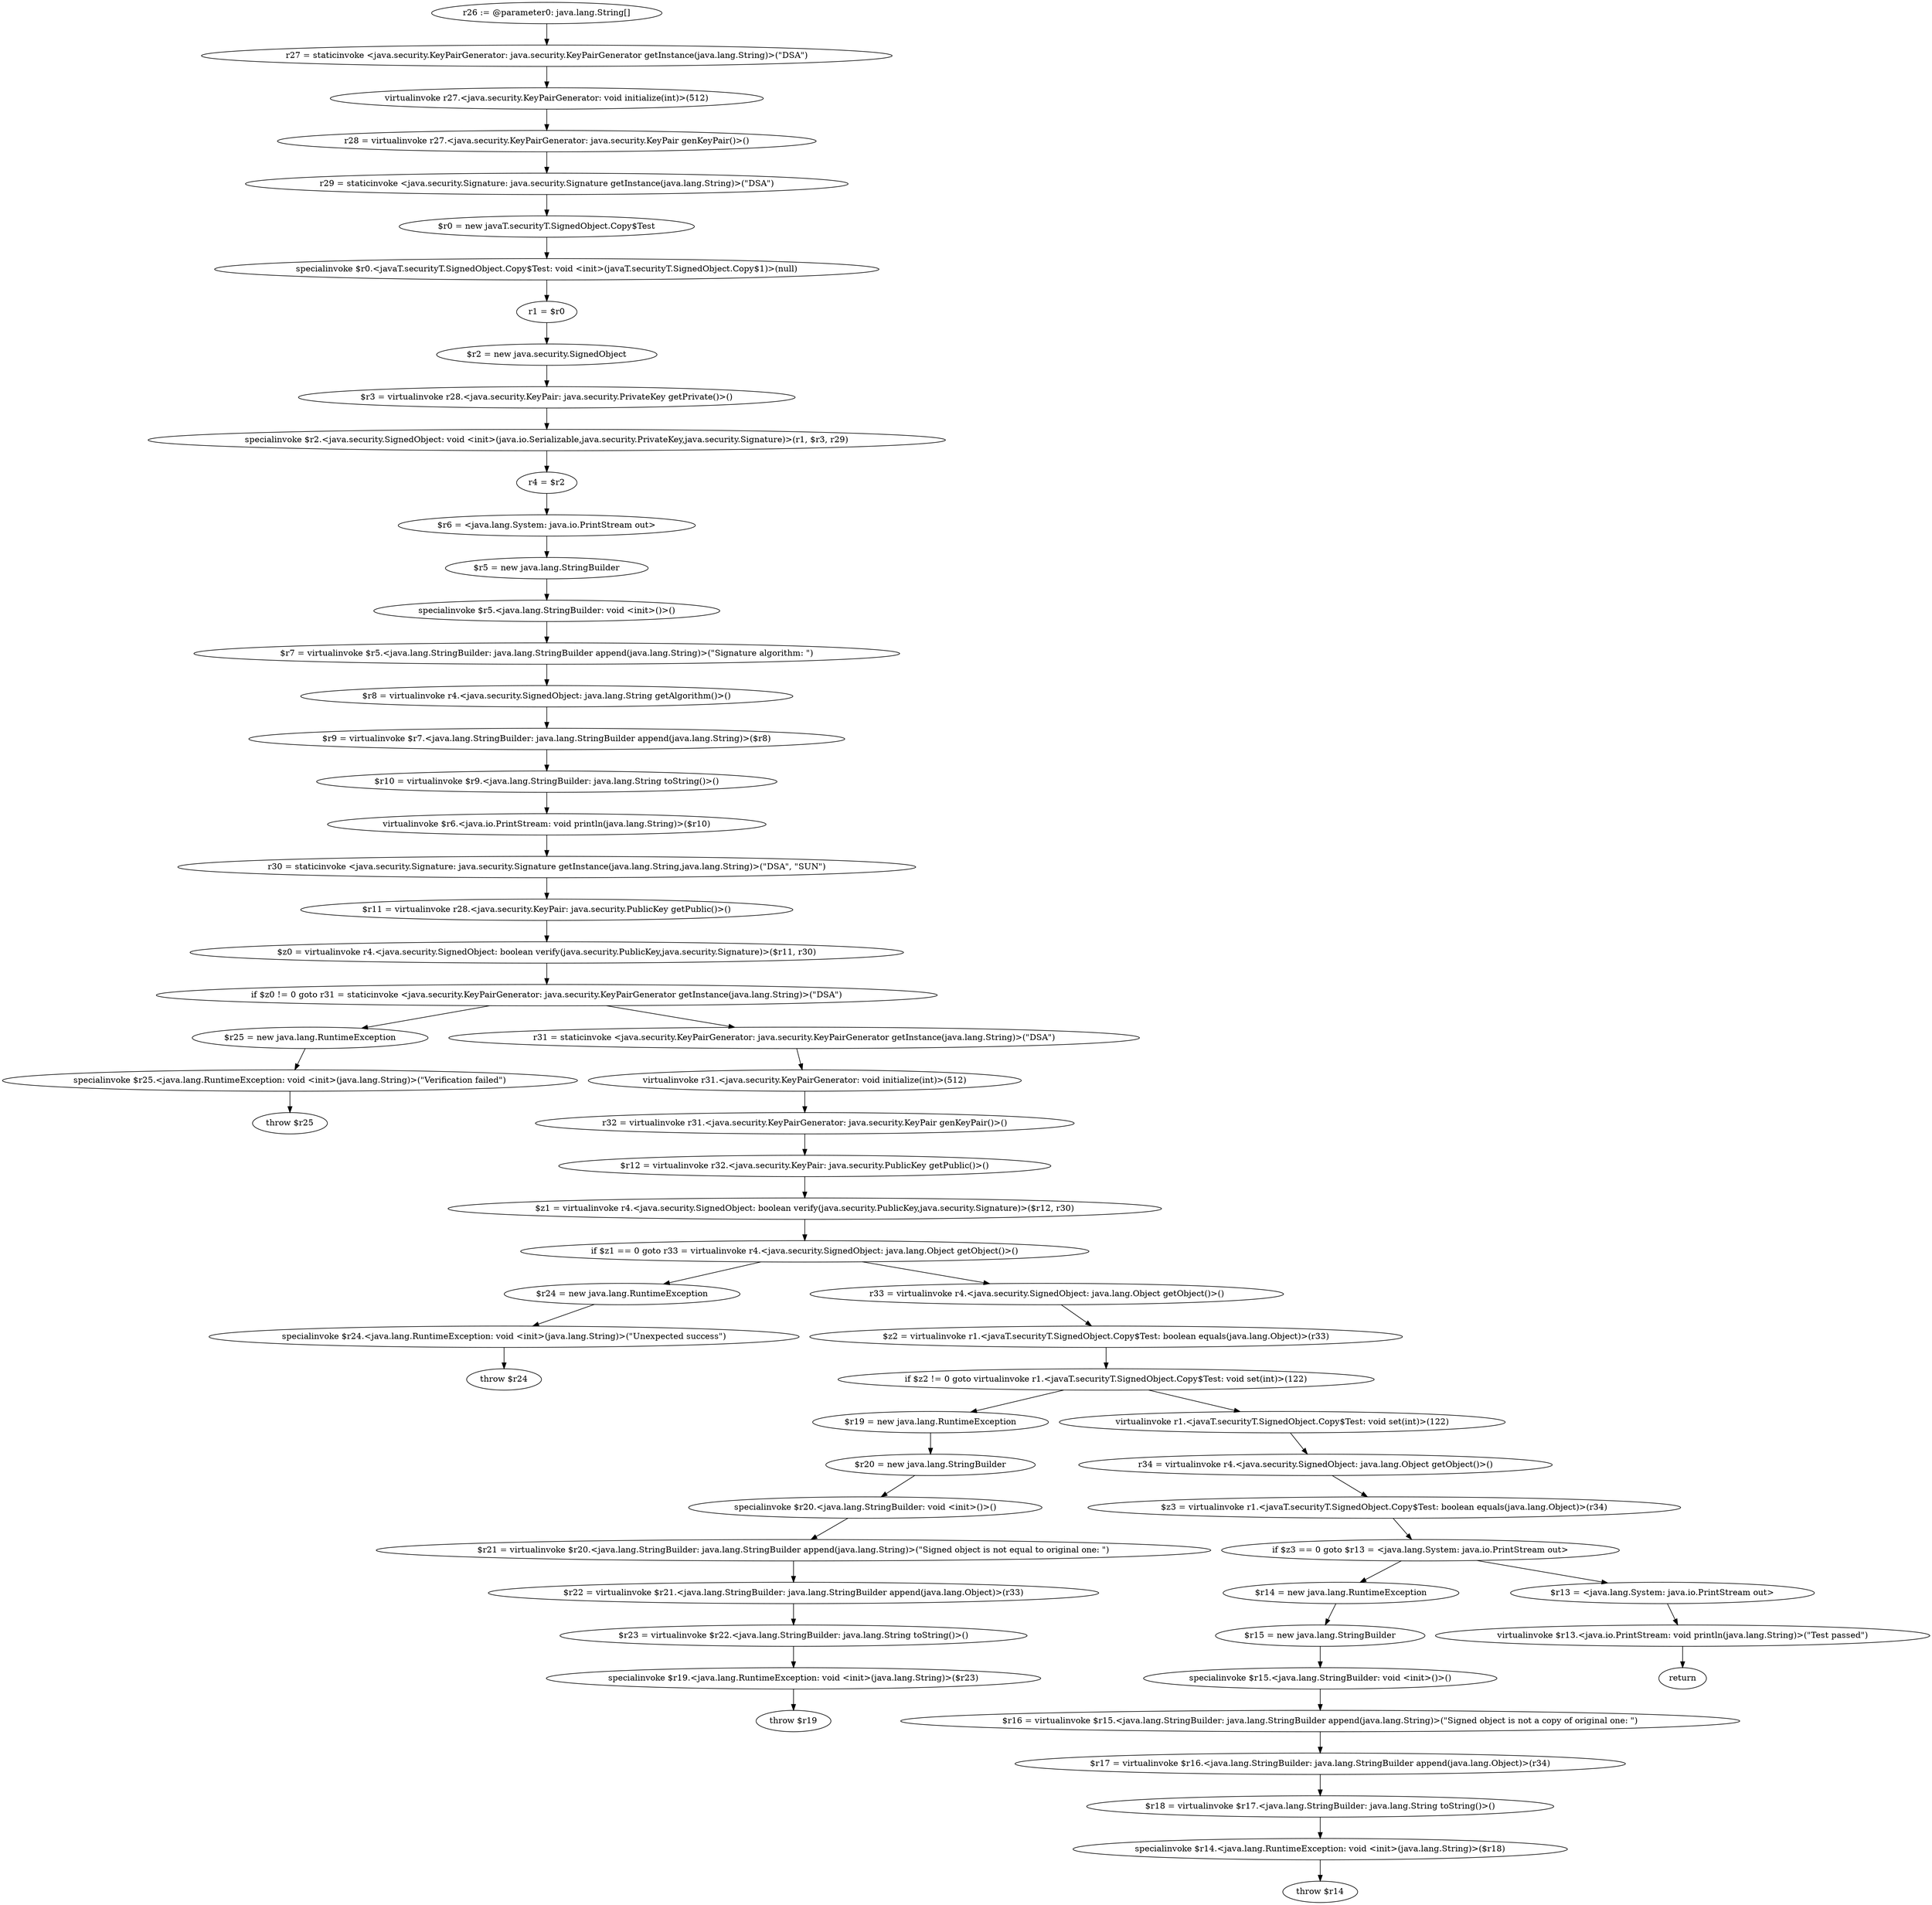 digraph "unitGraph" {
    "r26 := @parameter0: java.lang.String[]"
    "r27 = staticinvoke <java.security.KeyPairGenerator: java.security.KeyPairGenerator getInstance(java.lang.String)>(\"DSA\")"
    "virtualinvoke r27.<java.security.KeyPairGenerator: void initialize(int)>(512)"
    "r28 = virtualinvoke r27.<java.security.KeyPairGenerator: java.security.KeyPair genKeyPair()>()"
    "r29 = staticinvoke <java.security.Signature: java.security.Signature getInstance(java.lang.String)>(\"DSA\")"
    "$r0 = new javaT.securityT.SignedObject.Copy$Test"
    "specialinvoke $r0.<javaT.securityT.SignedObject.Copy$Test: void <init>(javaT.securityT.SignedObject.Copy$1)>(null)"
    "r1 = $r0"
    "$r2 = new java.security.SignedObject"
    "$r3 = virtualinvoke r28.<java.security.KeyPair: java.security.PrivateKey getPrivate()>()"
    "specialinvoke $r2.<java.security.SignedObject: void <init>(java.io.Serializable,java.security.PrivateKey,java.security.Signature)>(r1, $r3, r29)"
    "r4 = $r2"
    "$r6 = <java.lang.System: java.io.PrintStream out>"
    "$r5 = new java.lang.StringBuilder"
    "specialinvoke $r5.<java.lang.StringBuilder: void <init>()>()"
    "$r7 = virtualinvoke $r5.<java.lang.StringBuilder: java.lang.StringBuilder append(java.lang.String)>(\"Signature algorithm: \")"
    "$r8 = virtualinvoke r4.<java.security.SignedObject: java.lang.String getAlgorithm()>()"
    "$r9 = virtualinvoke $r7.<java.lang.StringBuilder: java.lang.StringBuilder append(java.lang.String)>($r8)"
    "$r10 = virtualinvoke $r9.<java.lang.StringBuilder: java.lang.String toString()>()"
    "virtualinvoke $r6.<java.io.PrintStream: void println(java.lang.String)>($r10)"
    "r30 = staticinvoke <java.security.Signature: java.security.Signature getInstance(java.lang.String,java.lang.String)>(\"DSA\", \"SUN\")"
    "$r11 = virtualinvoke r28.<java.security.KeyPair: java.security.PublicKey getPublic()>()"
    "$z0 = virtualinvoke r4.<java.security.SignedObject: boolean verify(java.security.PublicKey,java.security.Signature)>($r11, r30)"
    "if $z0 != 0 goto r31 = staticinvoke <java.security.KeyPairGenerator: java.security.KeyPairGenerator getInstance(java.lang.String)>(\"DSA\")"
    "$r25 = new java.lang.RuntimeException"
    "specialinvoke $r25.<java.lang.RuntimeException: void <init>(java.lang.String)>(\"Verification failed\")"
    "throw $r25"
    "r31 = staticinvoke <java.security.KeyPairGenerator: java.security.KeyPairGenerator getInstance(java.lang.String)>(\"DSA\")"
    "virtualinvoke r31.<java.security.KeyPairGenerator: void initialize(int)>(512)"
    "r32 = virtualinvoke r31.<java.security.KeyPairGenerator: java.security.KeyPair genKeyPair()>()"
    "$r12 = virtualinvoke r32.<java.security.KeyPair: java.security.PublicKey getPublic()>()"
    "$z1 = virtualinvoke r4.<java.security.SignedObject: boolean verify(java.security.PublicKey,java.security.Signature)>($r12, r30)"
    "if $z1 == 0 goto r33 = virtualinvoke r4.<java.security.SignedObject: java.lang.Object getObject()>()"
    "$r24 = new java.lang.RuntimeException"
    "specialinvoke $r24.<java.lang.RuntimeException: void <init>(java.lang.String)>(\"Unexpected success\")"
    "throw $r24"
    "r33 = virtualinvoke r4.<java.security.SignedObject: java.lang.Object getObject()>()"
    "$z2 = virtualinvoke r1.<javaT.securityT.SignedObject.Copy$Test: boolean equals(java.lang.Object)>(r33)"
    "if $z2 != 0 goto virtualinvoke r1.<javaT.securityT.SignedObject.Copy$Test: void set(int)>(122)"
    "$r19 = new java.lang.RuntimeException"
    "$r20 = new java.lang.StringBuilder"
    "specialinvoke $r20.<java.lang.StringBuilder: void <init>()>()"
    "$r21 = virtualinvoke $r20.<java.lang.StringBuilder: java.lang.StringBuilder append(java.lang.String)>(\"Signed object is not equal to original one: \")"
    "$r22 = virtualinvoke $r21.<java.lang.StringBuilder: java.lang.StringBuilder append(java.lang.Object)>(r33)"
    "$r23 = virtualinvoke $r22.<java.lang.StringBuilder: java.lang.String toString()>()"
    "specialinvoke $r19.<java.lang.RuntimeException: void <init>(java.lang.String)>($r23)"
    "throw $r19"
    "virtualinvoke r1.<javaT.securityT.SignedObject.Copy$Test: void set(int)>(122)"
    "r34 = virtualinvoke r4.<java.security.SignedObject: java.lang.Object getObject()>()"
    "$z3 = virtualinvoke r1.<javaT.securityT.SignedObject.Copy$Test: boolean equals(java.lang.Object)>(r34)"
    "if $z3 == 0 goto $r13 = <java.lang.System: java.io.PrintStream out>"
    "$r14 = new java.lang.RuntimeException"
    "$r15 = new java.lang.StringBuilder"
    "specialinvoke $r15.<java.lang.StringBuilder: void <init>()>()"
    "$r16 = virtualinvoke $r15.<java.lang.StringBuilder: java.lang.StringBuilder append(java.lang.String)>(\"Signed object is not a copy of original one: \")"
    "$r17 = virtualinvoke $r16.<java.lang.StringBuilder: java.lang.StringBuilder append(java.lang.Object)>(r34)"
    "$r18 = virtualinvoke $r17.<java.lang.StringBuilder: java.lang.String toString()>()"
    "specialinvoke $r14.<java.lang.RuntimeException: void <init>(java.lang.String)>($r18)"
    "throw $r14"
    "$r13 = <java.lang.System: java.io.PrintStream out>"
    "virtualinvoke $r13.<java.io.PrintStream: void println(java.lang.String)>(\"Test passed\")"
    "return"
    "r26 := @parameter0: java.lang.String[]"->"r27 = staticinvoke <java.security.KeyPairGenerator: java.security.KeyPairGenerator getInstance(java.lang.String)>(\"DSA\")";
    "r27 = staticinvoke <java.security.KeyPairGenerator: java.security.KeyPairGenerator getInstance(java.lang.String)>(\"DSA\")"->"virtualinvoke r27.<java.security.KeyPairGenerator: void initialize(int)>(512)";
    "virtualinvoke r27.<java.security.KeyPairGenerator: void initialize(int)>(512)"->"r28 = virtualinvoke r27.<java.security.KeyPairGenerator: java.security.KeyPair genKeyPair()>()";
    "r28 = virtualinvoke r27.<java.security.KeyPairGenerator: java.security.KeyPair genKeyPair()>()"->"r29 = staticinvoke <java.security.Signature: java.security.Signature getInstance(java.lang.String)>(\"DSA\")";
    "r29 = staticinvoke <java.security.Signature: java.security.Signature getInstance(java.lang.String)>(\"DSA\")"->"$r0 = new javaT.securityT.SignedObject.Copy$Test";
    "$r0 = new javaT.securityT.SignedObject.Copy$Test"->"specialinvoke $r0.<javaT.securityT.SignedObject.Copy$Test: void <init>(javaT.securityT.SignedObject.Copy$1)>(null)";
    "specialinvoke $r0.<javaT.securityT.SignedObject.Copy$Test: void <init>(javaT.securityT.SignedObject.Copy$1)>(null)"->"r1 = $r0";
    "r1 = $r0"->"$r2 = new java.security.SignedObject";
    "$r2 = new java.security.SignedObject"->"$r3 = virtualinvoke r28.<java.security.KeyPair: java.security.PrivateKey getPrivate()>()";
    "$r3 = virtualinvoke r28.<java.security.KeyPair: java.security.PrivateKey getPrivate()>()"->"specialinvoke $r2.<java.security.SignedObject: void <init>(java.io.Serializable,java.security.PrivateKey,java.security.Signature)>(r1, $r3, r29)";
    "specialinvoke $r2.<java.security.SignedObject: void <init>(java.io.Serializable,java.security.PrivateKey,java.security.Signature)>(r1, $r3, r29)"->"r4 = $r2";
    "r4 = $r2"->"$r6 = <java.lang.System: java.io.PrintStream out>";
    "$r6 = <java.lang.System: java.io.PrintStream out>"->"$r5 = new java.lang.StringBuilder";
    "$r5 = new java.lang.StringBuilder"->"specialinvoke $r5.<java.lang.StringBuilder: void <init>()>()";
    "specialinvoke $r5.<java.lang.StringBuilder: void <init>()>()"->"$r7 = virtualinvoke $r5.<java.lang.StringBuilder: java.lang.StringBuilder append(java.lang.String)>(\"Signature algorithm: \")";
    "$r7 = virtualinvoke $r5.<java.lang.StringBuilder: java.lang.StringBuilder append(java.lang.String)>(\"Signature algorithm: \")"->"$r8 = virtualinvoke r4.<java.security.SignedObject: java.lang.String getAlgorithm()>()";
    "$r8 = virtualinvoke r4.<java.security.SignedObject: java.lang.String getAlgorithm()>()"->"$r9 = virtualinvoke $r7.<java.lang.StringBuilder: java.lang.StringBuilder append(java.lang.String)>($r8)";
    "$r9 = virtualinvoke $r7.<java.lang.StringBuilder: java.lang.StringBuilder append(java.lang.String)>($r8)"->"$r10 = virtualinvoke $r9.<java.lang.StringBuilder: java.lang.String toString()>()";
    "$r10 = virtualinvoke $r9.<java.lang.StringBuilder: java.lang.String toString()>()"->"virtualinvoke $r6.<java.io.PrintStream: void println(java.lang.String)>($r10)";
    "virtualinvoke $r6.<java.io.PrintStream: void println(java.lang.String)>($r10)"->"r30 = staticinvoke <java.security.Signature: java.security.Signature getInstance(java.lang.String,java.lang.String)>(\"DSA\", \"SUN\")";
    "r30 = staticinvoke <java.security.Signature: java.security.Signature getInstance(java.lang.String,java.lang.String)>(\"DSA\", \"SUN\")"->"$r11 = virtualinvoke r28.<java.security.KeyPair: java.security.PublicKey getPublic()>()";
    "$r11 = virtualinvoke r28.<java.security.KeyPair: java.security.PublicKey getPublic()>()"->"$z0 = virtualinvoke r4.<java.security.SignedObject: boolean verify(java.security.PublicKey,java.security.Signature)>($r11, r30)";
    "$z0 = virtualinvoke r4.<java.security.SignedObject: boolean verify(java.security.PublicKey,java.security.Signature)>($r11, r30)"->"if $z0 != 0 goto r31 = staticinvoke <java.security.KeyPairGenerator: java.security.KeyPairGenerator getInstance(java.lang.String)>(\"DSA\")";
    "if $z0 != 0 goto r31 = staticinvoke <java.security.KeyPairGenerator: java.security.KeyPairGenerator getInstance(java.lang.String)>(\"DSA\")"->"$r25 = new java.lang.RuntimeException";
    "if $z0 != 0 goto r31 = staticinvoke <java.security.KeyPairGenerator: java.security.KeyPairGenerator getInstance(java.lang.String)>(\"DSA\")"->"r31 = staticinvoke <java.security.KeyPairGenerator: java.security.KeyPairGenerator getInstance(java.lang.String)>(\"DSA\")";
    "$r25 = new java.lang.RuntimeException"->"specialinvoke $r25.<java.lang.RuntimeException: void <init>(java.lang.String)>(\"Verification failed\")";
    "specialinvoke $r25.<java.lang.RuntimeException: void <init>(java.lang.String)>(\"Verification failed\")"->"throw $r25";
    "r31 = staticinvoke <java.security.KeyPairGenerator: java.security.KeyPairGenerator getInstance(java.lang.String)>(\"DSA\")"->"virtualinvoke r31.<java.security.KeyPairGenerator: void initialize(int)>(512)";
    "virtualinvoke r31.<java.security.KeyPairGenerator: void initialize(int)>(512)"->"r32 = virtualinvoke r31.<java.security.KeyPairGenerator: java.security.KeyPair genKeyPair()>()";
    "r32 = virtualinvoke r31.<java.security.KeyPairGenerator: java.security.KeyPair genKeyPair()>()"->"$r12 = virtualinvoke r32.<java.security.KeyPair: java.security.PublicKey getPublic()>()";
    "$r12 = virtualinvoke r32.<java.security.KeyPair: java.security.PublicKey getPublic()>()"->"$z1 = virtualinvoke r4.<java.security.SignedObject: boolean verify(java.security.PublicKey,java.security.Signature)>($r12, r30)";
    "$z1 = virtualinvoke r4.<java.security.SignedObject: boolean verify(java.security.PublicKey,java.security.Signature)>($r12, r30)"->"if $z1 == 0 goto r33 = virtualinvoke r4.<java.security.SignedObject: java.lang.Object getObject()>()";
    "if $z1 == 0 goto r33 = virtualinvoke r4.<java.security.SignedObject: java.lang.Object getObject()>()"->"$r24 = new java.lang.RuntimeException";
    "if $z1 == 0 goto r33 = virtualinvoke r4.<java.security.SignedObject: java.lang.Object getObject()>()"->"r33 = virtualinvoke r4.<java.security.SignedObject: java.lang.Object getObject()>()";
    "$r24 = new java.lang.RuntimeException"->"specialinvoke $r24.<java.lang.RuntimeException: void <init>(java.lang.String)>(\"Unexpected success\")";
    "specialinvoke $r24.<java.lang.RuntimeException: void <init>(java.lang.String)>(\"Unexpected success\")"->"throw $r24";
    "r33 = virtualinvoke r4.<java.security.SignedObject: java.lang.Object getObject()>()"->"$z2 = virtualinvoke r1.<javaT.securityT.SignedObject.Copy$Test: boolean equals(java.lang.Object)>(r33)";
    "$z2 = virtualinvoke r1.<javaT.securityT.SignedObject.Copy$Test: boolean equals(java.lang.Object)>(r33)"->"if $z2 != 0 goto virtualinvoke r1.<javaT.securityT.SignedObject.Copy$Test: void set(int)>(122)";
    "if $z2 != 0 goto virtualinvoke r1.<javaT.securityT.SignedObject.Copy$Test: void set(int)>(122)"->"$r19 = new java.lang.RuntimeException";
    "if $z2 != 0 goto virtualinvoke r1.<javaT.securityT.SignedObject.Copy$Test: void set(int)>(122)"->"virtualinvoke r1.<javaT.securityT.SignedObject.Copy$Test: void set(int)>(122)";
    "$r19 = new java.lang.RuntimeException"->"$r20 = new java.lang.StringBuilder";
    "$r20 = new java.lang.StringBuilder"->"specialinvoke $r20.<java.lang.StringBuilder: void <init>()>()";
    "specialinvoke $r20.<java.lang.StringBuilder: void <init>()>()"->"$r21 = virtualinvoke $r20.<java.lang.StringBuilder: java.lang.StringBuilder append(java.lang.String)>(\"Signed object is not equal to original one: \")";
    "$r21 = virtualinvoke $r20.<java.lang.StringBuilder: java.lang.StringBuilder append(java.lang.String)>(\"Signed object is not equal to original one: \")"->"$r22 = virtualinvoke $r21.<java.lang.StringBuilder: java.lang.StringBuilder append(java.lang.Object)>(r33)";
    "$r22 = virtualinvoke $r21.<java.lang.StringBuilder: java.lang.StringBuilder append(java.lang.Object)>(r33)"->"$r23 = virtualinvoke $r22.<java.lang.StringBuilder: java.lang.String toString()>()";
    "$r23 = virtualinvoke $r22.<java.lang.StringBuilder: java.lang.String toString()>()"->"specialinvoke $r19.<java.lang.RuntimeException: void <init>(java.lang.String)>($r23)";
    "specialinvoke $r19.<java.lang.RuntimeException: void <init>(java.lang.String)>($r23)"->"throw $r19";
    "virtualinvoke r1.<javaT.securityT.SignedObject.Copy$Test: void set(int)>(122)"->"r34 = virtualinvoke r4.<java.security.SignedObject: java.lang.Object getObject()>()";
    "r34 = virtualinvoke r4.<java.security.SignedObject: java.lang.Object getObject()>()"->"$z3 = virtualinvoke r1.<javaT.securityT.SignedObject.Copy$Test: boolean equals(java.lang.Object)>(r34)";
    "$z3 = virtualinvoke r1.<javaT.securityT.SignedObject.Copy$Test: boolean equals(java.lang.Object)>(r34)"->"if $z3 == 0 goto $r13 = <java.lang.System: java.io.PrintStream out>";
    "if $z3 == 0 goto $r13 = <java.lang.System: java.io.PrintStream out>"->"$r14 = new java.lang.RuntimeException";
    "if $z3 == 0 goto $r13 = <java.lang.System: java.io.PrintStream out>"->"$r13 = <java.lang.System: java.io.PrintStream out>";
    "$r14 = new java.lang.RuntimeException"->"$r15 = new java.lang.StringBuilder";
    "$r15 = new java.lang.StringBuilder"->"specialinvoke $r15.<java.lang.StringBuilder: void <init>()>()";
    "specialinvoke $r15.<java.lang.StringBuilder: void <init>()>()"->"$r16 = virtualinvoke $r15.<java.lang.StringBuilder: java.lang.StringBuilder append(java.lang.String)>(\"Signed object is not a copy of original one: \")";
    "$r16 = virtualinvoke $r15.<java.lang.StringBuilder: java.lang.StringBuilder append(java.lang.String)>(\"Signed object is not a copy of original one: \")"->"$r17 = virtualinvoke $r16.<java.lang.StringBuilder: java.lang.StringBuilder append(java.lang.Object)>(r34)";
    "$r17 = virtualinvoke $r16.<java.lang.StringBuilder: java.lang.StringBuilder append(java.lang.Object)>(r34)"->"$r18 = virtualinvoke $r17.<java.lang.StringBuilder: java.lang.String toString()>()";
    "$r18 = virtualinvoke $r17.<java.lang.StringBuilder: java.lang.String toString()>()"->"specialinvoke $r14.<java.lang.RuntimeException: void <init>(java.lang.String)>($r18)";
    "specialinvoke $r14.<java.lang.RuntimeException: void <init>(java.lang.String)>($r18)"->"throw $r14";
    "$r13 = <java.lang.System: java.io.PrintStream out>"->"virtualinvoke $r13.<java.io.PrintStream: void println(java.lang.String)>(\"Test passed\")";
    "virtualinvoke $r13.<java.io.PrintStream: void println(java.lang.String)>(\"Test passed\")"->"return";
}
